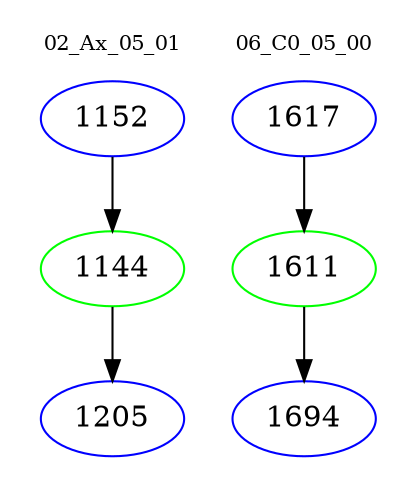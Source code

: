 digraph{
subgraph cluster_0 {
color = white
label = "02_Ax_05_01";
fontsize=10;
T0_1152 [label="1152", color="blue"]
T0_1152 -> T0_1144 [color="black"]
T0_1144 [label="1144", color="green"]
T0_1144 -> T0_1205 [color="black"]
T0_1205 [label="1205", color="blue"]
}
subgraph cluster_1 {
color = white
label = "06_C0_05_00";
fontsize=10;
T1_1617 [label="1617", color="blue"]
T1_1617 -> T1_1611 [color="black"]
T1_1611 [label="1611", color="green"]
T1_1611 -> T1_1694 [color="black"]
T1_1694 [label="1694", color="blue"]
}
}
